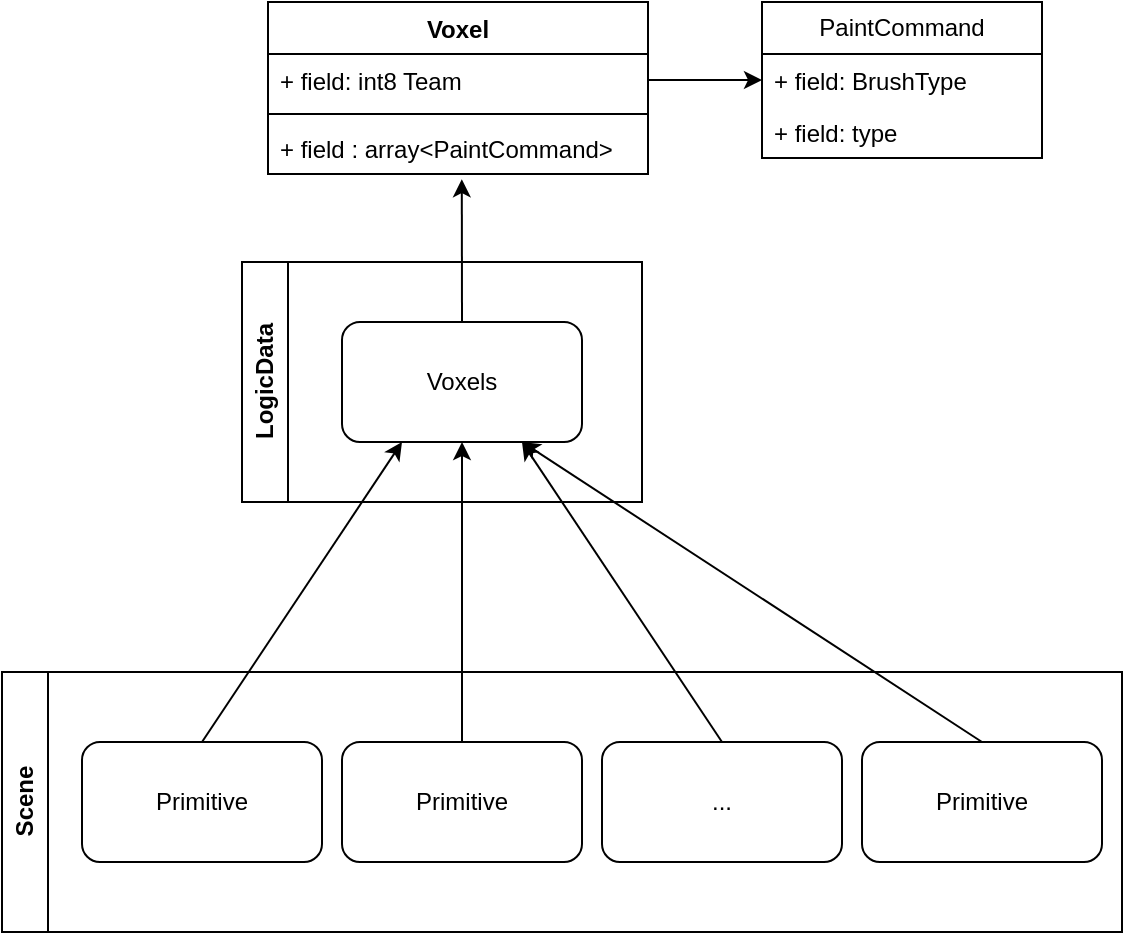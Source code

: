 <mxfile version="21.0.8" type="github">
  <diagram name="Page-1" id="c7488fd3-1785-93aa-aadb-54a6760d102a">
    <mxGraphModel dx="2074" dy="1078" grid="1" gridSize="10" guides="1" tooltips="1" connect="1" arrows="1" fold="1" page="1" pageScale="1" pageWidth="1100" pageHeight="850" background="none" math="0" shadow="0">
      <root>
        <mxCell id="0" />
        <mxCell id="1" parent="0" />
        <mxCell id="xSIXLNg3g6SQu-ji3Kzh-16" value="Scene" style="swimlane;horizontal=0;whiteSpace=wrap;html=1;" vertex="1" parent="1">
          <mxGeometry x="30" y="365" width="560" height="130" as="geometry" />
        </mxCell>
        <mxCell id="xSIXLNg3g6SQu-ji3Kzh-3" value="Voxels" style="rounded=1;whiteSpace=wrap;html=1;" vertex="1" parent="1">
          <mxGeometry x="200" y="190" width="120" height="60" as="geometry" />
        </mxCell>
        <mxCell id="xSIXLNg3g6SQu-ji3Kzh-4" value="Primitive" style="rounded=1;whiteSpace=wrap;html=1;" vertex="1" parent="1">
          <mxGeometry x="70" y="400" width="120" height="60" as="geometry" />
        </mxCell>
        <mxCell id="xSIXLNg3g6SQu-ji3Kzh-5" value="Primitive" style="rounded=1;whiteSpace=wrap;html=1;" vertex="1" parent="1">
          <mxGeometry x="200" y="400" width="120" height="60" as="geometry" />
        </mxCell>
        <mxCell id="xSIXLNg3g6SQu-ji3Kzh-6" value="..." style="rounded=1;whiteSpace=wrap;html=1;" vertex="1" parent="1">
          <mxGeometry x="330" y="400" width="120" height="60" as="geometry" />
        </mxCell>
        <mxCell id="xSIXLNg3g6SQu-ji3Kzh-7" value="Primitive" style="rounded=1;whiteSpace=wrap;html=1;" vertex="1" parent="1">
          <mxGeometry x="460" y="400" width="120" height="60" as="geometry" />
        </mxCell>
        <mxCell id="xSIXLNg3g6SQu-ji3Kzh-10" value="" style="endArrow=classic;html=1;rounded=0;entryX=0.5;entryY=1;entryDx=0;entryDy=0;exitX=0.5;exitY=0;exitDx=0;exitDy=0;" edge="1" parent="1" source="xSIXLNg3g6SQu-ji3Kzh-5" target="xSIXLNg3g6SQu-ji3Kzh-3">
          <mxGeometry width="50" height="50" relative="1" as="geometry">
            <mxPoint x="520" y="580" as="sourcePoint" />
            <mxPoint x="570" y="530" as="targetPoint" />
          </mxGeometry>
        </mxCell>
        <mxCell id="xSIXLNg3g6SQu-ji3Kzh-11" value="" style="endArrow=classic;html=1;rounded=0;entryX=0.25;entryY=1;entryDx=0;entryDy=0;" edge="1" parent="1" target="xSIXLNg3g6SQu-ji3Kzh-3">
          <mxGeometry width="50" height="50" relative="1" as="geometry">
            <mxPoint x="130" y="400" as="sourcePoint" />
            <mxPoint x="180" y="350" as="targetPoint" />
          </mxGeometry>
        </mxCell>
        <mxCell id="xSIXLNg3g6SQu-ji3Kzh-12" value="" style="endArrow=classic;html=1;rounded=0;entryX=0.75;entryY=1;entryDx=0;entryDy=0;exitX=0.5;exitY=0;exitDx=0;exitDy=0;" edge="1" parent="1" source="xSIXLNg3g6SQu-ji3Kzh-7" target="xSIXLNg3g6SQu-ji3Kzh-3">
          <mxGeometry width="50" height="50" relative="1" as="geometry">
            <mxPoint x="380" y="380" as="sourcePoint" />
            <mxPoint x="430" y="330" as="targetPoint" />
          </mxGeometry>
        </mxCell>
        <mxCell id="xSIXLNg3g6SQu-ji3Kzh-13" value="" style="endArrow=classic;html=1;rounded=0;exitX=0.5;exitY=0;exitDx=0;exitDy=0;" edge="1" parent="1" source="xSIXLNg3g6SQu-ji3Kzh-6">
          <mxGeometry width="50" height="50" relative="1" as="geometry">
            <mxPoint x="270" y="360" as="sourcePoint" />
            <mxPoint x="290" y="250" as="targetPoint" />
          </mxGeometry>
        </mxCell>
        <mxCell id="xSIXLNg3g6SQu-ji3Kzh-17" value="LogicData" style="swimlane;horizontal=0;whiteSpace=wrap;html=1;" vertex="1" parent="1">
          <mxGeometry x="150" y="160" width="200" height="120" as="geometry" />
        </mxCell>
        <mxCell id="xSIXLNg3g6SQu-ji3Kzh-18" value="Voxel" style="swimlane;fontStyle=1;align=center;verticalAlign=top;childLayout=stackLayout;horizontal=1;startSize=26;horizontalStack=0;resizeParent=1;resizeParentMax=0;resizeLast=0;collapsible=1;marginBottom=0;whiteSpace=wrap;html=1;" vertex="1" parent="1">
          <mxGeometry x="163" y="30" width="190" height="86" as="geometry" />
        </mxCell>
        <mxCell id="xSIXLNg3g6SQu-ji3Kzh-19" value="+ field: int8 Team" style="text;strokeColor=none;fillColor=none;align=left;verticalAlign=top;spacingLeft=4;spacingRight=4;overflow=hidden;rotatable=0;points=[[0,0.5],[1,0.5]];portConstraint=eastwest;whiteSpace=wrap;html=1;" vertex="1" parent="xSIXLNg3g6SQu-ji3Kzh-18">
          <mxGeometry y="26" width="190" height="26" as="geometry" />
        </mxCell>
        <mxCell id="xSIXLNg3g6SQu-ji3Kzh-20" value="" style="line;strokeWidth=1;fillColor=none;align=left;verticalAlign=middle;spacingTop=-1;spacingLeft=3;spacingRight=3;rotatable=0;labelPosition=right;points=[];portConstraint=eastwest;strokeColor=inherit;" vertex="1" parent="xSIXLNg3g6SQu-ji3Kzh-18">
          <mxGeometry y="52" width="190" height="8" as="geometry" />
        </mxCell>
        <mxCell id="xSIXLNg3g6SQu-ji3Kzh-21" value="+ field : array&amp;lt;PaintCommand&amp;gt;" style="text;strokeColor=none;fillColor=none;align=left;verticalAlign=top;spacingLeft=4;spacingRight=4;overflow=hidden;rotatable=0;points=[[0,0.5],[1,0.5]];portConstraint=eastwest;whiteSpace=wrap;html=1;" vertex="1" parent="xSIXLNg3g6SQu-ji3Kzh-18">
          <mxGeometry y="60" width="190" height="26" as="geometry" />
        </mxCell>
        <mxCell id="xSIXLNg3g6SQu-ji3Kzh-23" value="PaintCommand" style="swimlane;fontStyle=0;childLayout=stackLayout;horizontal=1;startSize=26;fillColor=none;horizontalStack=0;resizeParent=1;resizeParentMax=0;resizeLast=0;collapsible=1;marginBottom=0;whiteSpace=wrap;html=1;" vertex="1" parent="1">
          <mxGeometry x="410" y="30" width="140" height="78" as="geometry" />
        </mxCell>
        <mxCell id="xSIXLNg3g6SQu-ji3Kzh-24" value="+ field: BrushType" style="text;strokeColor=none;fillColor=none;align=left;verticalAlign=top;spacingLeft=4;spacingRight=4;overflow=hidden;rotatable=0;points=[[0,0.5],[1,0.5]];portConstraint=eastwest;whiteSpace=wrap;html=1;" vertex="1" parent="xSIXLNg3g6SQu-ji3Kzh-23">
          <mxGeometry y="26" width="140" height="26" as="geometry" />
        </mxCell>
        <mxCell id="xSIXLNg3g6SQu-ji3Kzh-25" value="+ field: type" style="text;strokeColor=none;fillColor=none;align=left;verticalAlign=top;spacingLeft=4;spacingRight=4;overflow=hidden;rotatable=0;points=[[0,0.5],[1,0.5]];portConstraint=eastwest;whiteSpace=wrap;html=1;" vertex="1" parent="xSIXLNg3g6SQu-ji3Kzh-23">
          <mxGeometry y="52" width="140" height="26" as="geometry" />
        </mxCell>
        <mxCell id="xSIXLNg3g6SQu-ji3Kzh-28" value="" style="endArrow=classic;html=1;rounded=0;exitX=1;exitY=0.5;exitDx=0;exitDy=0;entryX=0;entryY=0.5;entryDx=0;entryDy=0;" edge="1" parent="1" source="xSIXLNg3g6SQu-ji3Kzh-19" target="xSIXLNg3g6SQu-ji3Kzh-24">
          <mxGeometry width="50" height="50" relative="1" as="geometry">
            <mxPoint x="360" y="80" as="sourcePoint" />
            <mxPoint x="410" y="30" as="targetPoint" />
          </mxGeometry>
        </mxCell>
        <mxCell id="xSIXLNg3g6SQu-ji3Kzh-29" value="" style="endArrow=classic;html=1;rounded=0;exitX=0.5;exitY=0;exitDx=0;exitDy=0;entryX=0.51;entryY=1.1;entryDx=0;entryDy=0;entryPerimeter=0;" edge="1" parent="1" source="xSIXLNg3g6SQu-ji3Kzh-3" target="xSIXLNg3g6SQu-ji3Kzh-21">
          <mxGeometry width="50" height="50" relative="1" as="geometry">
            <mxPoint x="260" y="160" as="sourcePoint" />
            <mxPoint x="310" y="110" as="targetPoint" />
          </mxGeometry>
        </mxCell>
      </root>
    </mxGraphModel>
  </diagram>
</mxfile>
